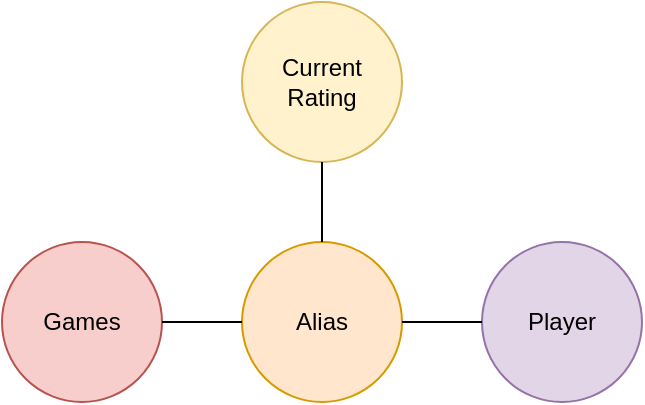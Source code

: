<mxfile>
    <diagram id="EQRQ3IdOEyXmHRYxrw7s" name="High Level Model">
        <mxGraphModel dx="763" dy="849" grid="1" gridSize="10" guides="1" tooltips="1" connect="1" arrows="1" fold="1" page="1" pageScale="1" pageWidth="850" pageHeight="1100" math="0" shadow="0">
            <root>
                <mxCell id="0"/>
                <mxCell id="1" parent="0"/>
                <mxCell id="ahVJ65kF15WfOiXEWKMr-1" value="Alias" style="ellipse;whiteSpace=wrap;html=1;aspect=fixed;labelBorderColor=none;fillColor=#ffe6cc;strokeColor=#d79b00;" parent="1" vertex="1">
                    <mxGeometry x="360" y="160" width="80" height="80" as="geometry"/>
                </mxCell>
                <mxCell id="ahVJ65kF15WfOiXEWKMr-2" value="Player" style="ellipse;whiteSpace=wrap;html=1;aspect=fixed;labelBorderColor=none;fillColor=#e1d5e7;strokeColor=#9673a6;" parent="1" vertex="1">
                    <mxGeometry x="480" y="160" width="80" height="80" as="geometry"/>
                </mxCell>
                <mxCell id="ahVJ65kF15WfOiXEWKMr-6" value="" style="endArrow=none;html=1;rounded=0;exitX=1;exitY=0.5;exitDx=0;exitDy=0;entryX=0;entryY=0.5;entryDx=0;entryDy=0;" parent="1" source="ahVJ65kF15WfOiXEWKMr-1" target="ahVJ65kF15WfOiXEWKMr-2" edge="1">
                    <mxGeometry relative="1" as="geometry">
                        <mxPoint x="540" y="400" as="sourcePoint"/>
                        <mxPoint x="700" y="400" as="targetPoint"/>
                    </mxGeometry>
                </mxCell>
                <mxCell id="75uX6NlrLeCMS7MUgdRL-1" value="Current Rating" style="ellipse;whiteSpace=wrap;html=1;aspect=fixed;fillColor=#fff2cc;strokeColor=#d6b656;" parent="1" vertex="1">
                    <mxGeometry x="360" y="40" width="80" height="80" as="geometry"/>
                </mxCell>
                <mxCell id="75uX6NlrLeCMS7MUgdRL-2" value="" style="endArrow=none;html=1;rounded=0;exitX=0.5;exitY=0;exitDx=0;exitDy=0;entryX=0.5;entryY=1;entryDx=0;entryDy=0;" parent="1" source="ahVJ65kF15WfOiXEWKMr-1" target="75uX6NlrLeCMS7MUgdRL-1" edge="1">
                    <mxGeometry relative="1" as="geometry">
                        <mxPoint x="590" y="210" as="sourcePoint"/>
                        <mxPoint x="750" y="210" as="targetPoint"/>
                    </mxGeometry>
                </mxCell>
                <mxCell id="vxkt7GRDGy2-bQk9t3Sm-1" value="Games" style="ellipse;whiteSpace=wrap;html=1;aspect=fixed;fillColor=#f8cecc;strokeColor=#b85450;" parent="1" vertex="1">
                    <mxGeometry x="240" y="160" width="80" height="80" as="geometry"/>
                </mxCell>
                <mxCell id="vxkt7GRDGy2-bQk9t3Sm-2" value="" style="endArrow=none;html=1;exitX=1;exitY=0.5;exitDx=0;exitDy=0;entryX=0;entryY=0.5;entryDx=0;entryDy=0;" parent="1" source="vxkt7GRDGy2-bQk9t3Sm-1" target="ahVJ65kF15WfOiXEWKMr-1" edge="1">
                    <mxGeometry width="50" height="50" relative="1" as="geometry">
                        <mxPoint x="540" y="330" as="sourcePoint"/>
                        <mxPoint x="590" y="280" as="targetPoint"/>
                    </mxGeometry>
                </mxCell>
            </root>
        </mxGraphModel>
    </diagram>
    <diagram id="Z3fM4L8KaYH_9EWf1bJr" name="Alias">
        <mxGraphModel dx="1613" dy="849" grid="1" gridSize="10" guides="1" tooltips="1" connect="1" arrows="1" fold="1" page="1" pageScale="1" pageWidth="850" pageHeight="1100" math="0" shadow="0">
            <root>
                <mxCell id="0"/>
                <mxCell id="1" parent="0"/>
                <mxCell id="254" value="Alias" style="swimlane;whiteSpace=wrap;html=1;labelBorderColor=none;swimlaneFillColor=default;fillColor=#ffe6cc;strokeColor=#d79b00;" parent="1" vertex="1">
                    <mxGeometry x="-840" y="26" width="600" height="370" as="geometry"/>
                </mxCell>
                <mxCell id="361" value="Proper Name" style="swimlane;childLayout=stackLayout;horizontal=1;startSize=30;horizontalStack=0;rounded=1;fontSize=14;fontStyle=0;strokeWidth=2;resizeParent=0;resizeLast=1;shadow=0;dashed=0;align=center;labelBorderColor=none;fillColor=#ffe6cc;strokeColor=#d79b00;" parent="254" vertex="1">
                    <mxGeometry x="14" y="34" width="160" height="100" as="geometry"/>
                </mxCell>
                <mxCell id="362" value="proper_name_id (PK)&#10;alias_id (PK)&#10;proper_first_name&#10;proper_last_name" style="align=left;strokeColor=none;fillColor=none;spacingLeft=4;fontSize=12;verticalAlign=top;resizable=0;rotatable=0;part=1;labelBorderColor=none;" parent="361" vertex="1">
                    <mxGeometry y="30" width="160" height="70" as="geometry"/>
                </mxCell>
                <mxCell id="363" value="Handle Name" style="swimlane;childLayout=stackLayout;horizontal=1;startSize=30;horizontalStack=0;rounded=1;fontSize=14;fontStyle=0;strokeWidth=2;resizeParent=0;resizeLast=1;shadow=0;dashed=0;align=center;labelBorderColor=none;fillColor=#ffe6cc;strokeColor=#d79b00;" parent="254" vertex="1">
                    <mxGeometry x="14" y="150" width="160" height="97" as="geometry"/>
                </mxCell>
                <mxCell id="364" value="handle_id (PK)&#10;alias_id (PK, FK)&#10;handle_name&#10;handle_source_id" style="align=left;strokeColor=none;fillColor=none;spacingLeft=4;fontSize=12;verticalAlign=top;resizable=0;rotatable=0;part=1;labelBorderColor=none;" parent="363" vertex="1">
                    <mxGeometry y="30" width="160" height="67" as="geometry"/>
                </mxCell>
                <mxCell id="375" value="Handle Source" style="swimlane;childLayout=stackLayout;horizontal=1;startSize=30;horizontalStack=0;rounded=1;fontSize=14;fontStyle=0;strokeWidth=2;resizeParent=0;resizeLast=1;shadow=0;dashed=0;align=center;labelBorderColor=none;fillColor=#ffe6cc;strokeColor=#d79b00;" parent="254" vertex="1">
                    <mxGeometry x="14" y="281" width="160" height="70" as="geometry"/>
                </mxCell>
                <mxCell id="376" value="handle_source_id (PK)&#10;handle_source_name" style="align=left;strokeColor=none;fillColor=none;spacingLeft=4;fontSize=12;verticalAlign=top;resizable=0;rotatable=0;part=1;labelBorderColor=none;" parent="375" vertex="1">
                    <mxGeometry y="30" width="160" height="40" as="geometry"/>
                </mxCell>
                <mxCell id="349" value="Alias" style="swimlane;childLayout=stackLayout;horizontal=1;startSize=30;horizontalStack=0;rounded=1;fontSize=14;fontStyle=0;strokeWidth=2;resizeParent=0;resizeLast=1;shadow=0;dashed=0;align=center;labelBorderColor=none;fillColor=#ffe6cc;strokeColor=#d79b00;" parent="254" vertex="1">
                    <mxGeometry x="329" y="94" width="160" height="90" as="geometry"/>
                </mxCell>
                <mxCell id="350" value="alias_id (PK)&#10;player_id (PK, FK)&#10;alias_type_id (PK, FK)" style="align=left;strokeColor=none;fillColor=none;spacingLeft=4;fontSize=12;verticalAlign=top;resizable=0;rotatable=0;part=1;labelBorderColor=none;" parent="349" vertex="1">
                    <mxGeometry y="30" width="160" height="60" as="geometry"/>
                </mxCell>
                <mxCell id="owKvPPOLDn9EPrUHpkWQ-542" value="Alias Image" style="swimlane;childLayout=stackLayout;horizontal=1;startSize=30;horizontalStack=0;rounded=1;fontSize=14;fontStyle=0;strokeWidth=2;resizeParent=0;resizeLast=1;shadow=0;dashed=0;align=center;labelBorderColor=none;fillColor=#ffe6cc;strokeColor=#d79b00;" parent="254" vertex="1">
                    <mxGeometry x="224" y="275" width="160" height="72" as="geometry"/>
                </mxCell>
                <mxCell id="owKvPPOLDn9EPrUHpkWQ-543" value="alias_id&#10;alias_img_path" style="align=left;strokeColor=none;fillColor=none;spacingLeft=4;fontSize=12;verticalAlign=top;resizable=0;rotatable=0;part=1;labelBorderColor=none;" parent="owKvPPOLDn9EPrUHpkWQ-542" vertex="1">
                    <mxGeometry y="30" width="160" height="42" as="geometry"/>
                </mxCell>
                <mxCell id="owKvPPOLDn9EPrUHpkWQ-607" value="" style="endArrow=none;html=1;rounded=0;entryX=0.5;entryY=0;entryDx=0;entryDy=0;exitX=0.5;exitY=1;exitDx=0;exitDy=0;" parent="254" source="364" target="375" edge="1">
                    <mxGeometry relative="1" as="geometry">
                        <mxPoint x="250" y="450" as="sourcePoint"/>
                        <mxPoint x="410" y="450" as="targetPoint"/>
                    </mxGeometry>
                </mxCell>
                <mxCell id="347" value="Alias Type" style="swimlane;childLayout=stackLayout;horizontal=1;startSize=30;horizontalStack=0;rounded=1;fontSize=14;fontStyle=0;strokeWidth=2;resizeParent=0;resizeLast=1;shadow=0;dashed=0;align=center;labelBorderColor=none;fillColor=#ffe6cc;strokeColor=#d79b00;" parent="254" vertex="1">
                    <mxGeometry x="424" y="271" width="160" height="80" as="geometry"/>
                </mxCell>
                <mxCell id="348" value="alias_type_id (PK)&#10;alias_type_name&#10;" style="align=left;strokeColor=none;fillColor=none;spacingLeft=4;fontSize=12;verticalAlign=top;resizable=0;rotatable=0;part=1;labelBorderColor=none;" parent="347" vertex="1">
                    <mxGeometry y="30" width="160" height="50" as="geometry"/>
                </mxCell>
                <mxCell id="v_5HvFFuXIRl04NzrVby-467" value="" style="endArrow=none;html=1;rounded=0;exitX=1;exitY=0.25;exitDx=0;exitDy=0;entryX=0;entryY=0.5;entryDx=0;entryDy=0;" parent="254" source="362" target="350" edge="1">
                    <mxGeometry relative="1" as="geometry">
                        <mxPoint x="365" y="204" as="sourcePoint"/>
                        <mxPoint x="525" y="204" as="targetPoint"/>
                        <Array as="points">
                            <mxPoint x="285" y="82"/>
                            <mxPoint x="285" y="154"/>
                        </Array>
                    </mxGeometry>
                </mxCell>
                <mxCell id="v_5HvFFuXIRl04NzrVby-482" value="" style="endArrow=none;html=1;rounded=0;exitX=1;exitY=0.5;exitDx=0;exitDy=0;entryX=0;entryY=0.5;entryDx=0;entryDy=0;" parent="254" source="364" target="350" edge="1">
                    <mxGeometry relative="1" as="geometry">
                        <mxPoint x="365" y="204" as="sourcePoint"/>
                        <mxPoint x="525" y="204" as="targetPoint"/>
                        <Array as="points">
                            <mxPoint x="285" y="214"/>
                            <mxPoint x="285" y="154"/>
                        </Array>
                    </mxGeometry>
                </mxCell>
                <mxCell id="v_5HvFFuXIRl04NzrVby-483" value="" style="endArrow=none;html=1;rounded=0;entryX=0.5;entryY=0;entryDx=0;entryDy=0;exitX=0.5;exitY=1;exitDx=0;exitDy=0;" parent="254" source="350" target="owKvPPOLDn9EPrUHpkWQ-542" edge="1">
                    <mxGeometry relative="1" as="geometry">
                        <mxPoint x="165" y="254" as="sourcePoint"/>
                        <mxPoint x="325" y="254" as="targetPoint"/>
                        <Array as="points">
                            <mxPoint x="410" y="244"/>
                            <mxPoint x="305" y="244"/>
                        </Array>
                    </mxGeometry>
                </mxCell>
                <mxCell id="v_5HvFFuXIRl04NzrVby-484" value="" style="endArrow=none;html=1;rounded=0;entryX=0.5;entryY=0;entryDx=0;entryDy=0;exitX=0.5;exitY=1;exitDx=0;exitDy=0;" parent="254" source="350" target="347" edge="1">
                    <mxGeometry relative="1" as="geometry">
                        <mxPoint x="165" y="254" as="sourcePoint"/>
                        <mxPoint x="325" y="254" as="targetPoint"/>
                        <Array as="points">
                            <mxPoint x="410" y="244"/>
                            <mxPoint x="505" y="244"/>
                        </Array>
                    </mxGeometry>
                </mxCell>
                <mxCell id="owKvPPOLDn9EPrUHpkWQ-695" value="Player" style="ellipse;whiteSpace=wrap;html=1;aspect=fixed;labelBorderColor=none;fillColor=#e1d5e7;strokeColor=#9673a6;" parent="1" vertex="1">
                    <mxGeometry x="-120" y="80" width="80" height="80" as="geometry"/>
                </mxCell>
                <mxCell id="TbUyYdpJonragDdVcx6E-466" value="Current Rating" style="ellipse;whiteSpace=wrap;html=1;aspect=fixed;fillColor=#fff2cc;strokeColor=#d6b656;" parent="1" vertex="1">
                    <mxGeometry x="-120" y="200" width="80" height="80" as="geometry"/>
                </mxCell>
                <mxCell id="v_5HvFFuXIRl04NzrVby-485" value="" style="endArrow=none;html=1;rounded=0;entryX=0;entryY=0.5;entryDx=0;entryDy=0;exitX=1;exitY=0.5;exitDx=0;exitDy=0;" parent="1" source="350" target="owKvPPOLDn9EPrUHpkWQ-695" edge="1">
                    <mxGeometry relative="1" as="geometry">
                        <mxPoint x="-620" y="270" as="sourcePoint"/>
                        <mxPoint x="-460" y="270" as="targetPoint"/>
                        <Array as="points">
                            <mxPoint x="-180" y="180"/>
                            <mxPoint x="-180" y="120"/>
                        </Array>
                    </mxGeometry>
                </mxCell>
                <mxCell id="v_5HvFFuXIRl04NzrVby-487" value="" style="endArrow=none;html=1;rounded=0;entryX=0;entryY=0.5;entryDx=0;entryDy=0;exitX=1;exitY=0.5;exitDx=0;exitDy=0;" parent="1" source="350" target="TbUyYdpJonragDdVcx6E-466" edge="1">
                    <mxGeometry relative="1" as="geometry">
                        <mxPoint x="-620" y="270" as="sourcePoint"/>
                        <mxPoint x="-460" y="270" as="targetPoint"/>
                        <Array as="points">
                            <mxPoint x="-180" y="180"/>
                            <mxPoint x="-180" y="240"/>
                        </Array>
                    </mxGeometry>
                </mxCell>
            </root>
        </mxGraphModel>
    </diagram>
    <diagram name="Current Rating" id="vmAqCJuogV1vJBljSVPh">
        <mxGraphModel dx="988" dy="849" grid="1" gridSize="10" guides="1" tooltips="1" connect="1" arrows="1" fold="1" page="1" pageScale="1" pageWidth="850" pageHeight="1100" math="0" shadow="0">
            <root>
                <mxCell id="feC3zABJMTbZ6vrxUANg-0"/>
                <mxCell id="feC3zABJMTbZ6vrxUANg-1" parent="feC3zABJMTbZ6vrxUANg-0"/>
                <mxCell id="uYh51CDvto48TjhyABTC-0" value="Current Rating" style="swimlane;whiteSpace=wrap;html=1;fillColor=#fff2cc;strokeColor=#d6b656;swimlaneFillColor=default;" parent="feC3zABJMTbZ6vrxUANg-1" vertex="1">
                    <mxGeometry x="1080" y="40" width="450" height="310" as="geometry"/>
                </mxCell>
                <mxCell id="IKOAZYbKuyzVhrO0zug2-2" value="Current Rating" style="swimlane;childLayout=stackLayout;horizontal=1;startSize=30;horizontalStack=0;rounded=1;fontSize=14;fontStyle=0;strokeWidth=2;resizeParent=0;resizeLast=1;shadow=0;dashed=0;align=center;labelBorderColor=none;fillColor=#fff2cc;strokeColor=#d6b656;" parent="uYh51CDvto48TjhyABTC-0" vertex="1">
                    <mxGeometry x="10" y="40" width="180" height="130" as="geometry"/>
                </mxCell>
                <mxCell id="IKOAZYbKuyzVhrO0zug2-3" value="current_rating_id (PK)&#10;alias_id (PK, FK)&#10;current_rating_type_id&#10;current_rating_value&#10;current_rating_update_type_id&#10;current_rating_update_datetime" style="align=left;strokeColor=none;fillColor=none;spacingLeft=4;fontSize=12;verticalAlign=top;resizable=0;rotatable=0;part=1;labelBorderColor=none;" parent="IKOAZYbKuyzVhrO0zug2-2" vertex="1">
                    <mxGeometry y="30" width="180" height="100" as="geometry"/>
                </mxCell>
                <mxCell id="IKOAZYbKuyzVhrO0zug2-9" value="CurrentRating Update Type" style="swimlane;childLayout=stackLayout;horizontal=1;startSize=30;horizontalStack=0;rounded=1;fontSize=14;fontStyle=0;strokeWidth=2;resizeParent=0;resizeLast=1;shadow=0;dashed=0;align=center;labelBorderColor=none;fillColor=#fff2cc;strokeColor=#d6b656;" parent="uYh51CDvto48TjhyABTC-0" vertex="1">
                    <mxGeometry x="240" y="80" width="200" height="70" as="geometry"/>
                </mxCell>
                <mxCell id="IKOAZYbKuyzVhrO0zug2-10" value="rating_update_type_id&#10;ratind_update_type_name&#10;" style="align=left;strokeColor=none;fillColor=none;spacingLeft=4;fontSize=12;verticalAlign=top;resizable=0;rotatable=0;part=1;labelBorderColor=none;" parent="IKOAZYbKuyzVhrO0zug2-9" vertex="1">
                    <mxGeometry y="30" width="200" height="40" as="geometry"/>
                </mxCell>
                <mxCell id="IKOAZYbKuyzVhrO0zug2-7" value="Current Rating Type" style="swimlane;childLayout=stackLayout;horizontal=1;startSize=30;horizontalStack=0;rounded=1;fontSize=14;fontStyle=0;strokeWidth=2;resizeParent=0;resizeLast=1;shadow=0;dashed=0;align=center;labelBorderColor=none;fillColor=#fff2cc;strokeColor=#d6b656;" parent="uYh51CDvto48TjhyABTC-0" vertex="1">
                    <mxGeometry x="20" y="220" width="160" height="70" as="geometry"/>
                </mxCell>
                <mxCell id="IKOAZYbKuyzVhrO0zug2-8" value="rating_type_id&#10;rating_type_name" style="align=left;strokeColor=none;fillColor=none;spacingLeft=4;fontSize=12;verticalAlign=top;resizable=0;rotatable=0;part=1;labelBorderColor=none;" parent="IKOAZYbKuyzVhrO0zug2-7" vertex="1">
                    <mxGeometry y="30" width="160" height="40" as="geometry"/>
                </mxCell>
                <mxCell id="Vqa33I1sNbURaeNk3oaS-0" value="" style="endArrow=none;html=1;rounded=0;entryX=0;entryY=0.25;entryDx=0;entryDy=0;exitX=1;exitY=0.5;exitDx=0;exitDy=0;" parent="uYh51CDvto48TjhyABTC-0" source="IKOAZYbKuyzVhrO0zug2-3" target="IKOAZYbKuyzVhrO0zug2-10" edge="1">
                    <mxGeometry relative="1" as="geometry">
                        <mxPoint x="270" y="230" as="sourcePoint"/>
                        <mxPoint x="430" y="230" as="targetPoint"/>
                    </mxGeometry>
                </mxCell>
                <mxCell id="Vqa33I1sNbURaeNk3oaS-1" value="" style="endArrow=none;html=1;rounded=0;entryX=0.5;entryY=0;entryDx=0;entryDy=0;exitX=0.5;exitY=1;exitDx=0;exitDy=0;" parent="uYh51CDvto48TjhyABTC-0" source="IKOAZYbKuyzVhrO0zug2-3" target="IKOAZYbKuyzVhrO0zug2-7" edge="1">
                    <mxGeometry relative="1" as="geometry">
                        <mxPoint x="270" y="230" as="sourcePoint"/>
                        <mxPoint x="430" y="230" as="targetPoint"/>
                    </mxGeometry>
                </mxCell>
                <mxCell id="bRO0vtCpbkJ5svx-4ACC-0" value="Alias" style="ellipse;whiteSpace=wrap;html=1;aspect=fixed;fillColor=#ffe6cc;strokeColor=#d79b00;" parent="feC3zABJMTbZ6vrxUANg-1" vertex="1">
                    <mxGeometry x="920" y="120" width="80" height="80" as="geometry"/>
                </mxCell>
                <mxCell id="bRO0vtCpbkJ5svx-4ACC-1" value="" style="endArrow=none;html=1;rounded=0;entryX=0;entryY=0.5;entryDx=0;entryDy=0;exitX=1;exitY=0.5;exitDx=0;exitDy=0;" parent="feC3zABJMTbZ6vrxUANg-1" source="bRO0vtCpbkJ5svx-4ACC-0" target="IKOAZYbKuyzVhrO0zug2-3" edge="1">
                    <mxGeometry relative="1" as="geometry">
                        <mxPoint x="1200" y="350" as="sourcePoint"/>
                        <mxPoint x="1360" y="350" as="targetPoint"/>
                    </mxGeometry>
                </mxCell>
            </root>
        </mxGraphModel>
    </diagram>
    <diagram id="bhh4FkwWOIghbWMBfxlo" name="Game">
        <mxGraphModel dx="1671" dy="772" grid="1" gridSize="10" guides="1" tooltips="1" connect="1" arrows="1" fold="1" page="1" pageScale="1" pageWidth="850" pageHeight="1100" math="0" shadow="0">
            <root>
                <mxCell id="0"/>
                <mxCell id="1" parent="0"/>
                <mxCell id="wVm4XnnzG5IfNeauhPvM-1" value="Game" style="swimlane;whiteSpace=wrap;html=1;fillColor=#f8cecc;strokeColor=#b85450;swimlaneFillColor=default;" parent="1" vertex="1">
                    <mxGeometry x="190" y="40" width="460" height="410" as="geometry"/>
                </mxCell>
                <mxCell id="wVm4XnnzG5IfNeauhPvM-2" value="Game" style="swimlane;childLayout=stackLayout;horizontal=1;startSize=30;horizontalStack=0;rounded=1;fontSize=14;fontStyle=0;strokeWidth=2;resizeParent=0;resizeLast=1;shadow=0;dashed=0;align=center;fillColor=#f8cecc;strokeColor=#b85450;" parent="wVm4XnnzG5IfNeauhPvM-1" vertex="1">
                    <mxGeometry x="27" y="42" width="160" height="188" as="geometry"/>
                </mxCell>
                <mxCell id="wVm4XnnzG5IfNeauhPvM-3" value="game_id (PK)&#10;game_white_alias_id&#10;game_white_rating&#10;game_black_alias_id&#10;game_black_rating&#10;result_id (FK)&#10;metadata_set_id (FK)&#10;eco_id&#10;game_pgn_path" style="align=left;strokeColor=none;fillColor=none;spacingLeft=4;fontSize=12;verticalAlign=top;resizable=0;rotatable=0;part=1;" parent="wVm4XnnzG5IfNeauhPvM-2" vertex="1">
                    <mxGeometry y="30" width="160" height="158" as="geometry"/>
                </mxCell>
                <mxCell id="iBt2-Yo8hQnapHBx-OGb-1" value="Metadata" style="swimlane;childLayout=stackLayout;horizontal=1;startSize=30;horizontalStack=0;rounded=1;fontSize=14;fontStyle=0;strokeWidth=2;resizeParent=0;resizeLast=1;shadow=0;dashed=0;align=center;fillColor=#f8cecc;strokeColor=#b85450;" parent="wVm4XnnzG5IfNeauhPvM-1" vertex="1">
                    <mxGeometry x="255" y="67" width="160" height="89" as="geometry"/>
                </mxCell>
                <mxCell id="iBt2-Yo8hQnapHBx-OGb-2" value="metadata_id&#10;metadata_type_id&#10;metadata_value" style="align=left;strokeColor=none;fillColor=none;spacingLeft=4;fontSize=12;verticalAlign=top;resizable=0;rotatable=0;part=1;" parent="iBt2-Yo8hQnapHBx-OGb-1" vertex="1">
                    <mxGeometry y="30" width="160" height="59" as="geometry"/>
                </mxCell>
                <mxCell id="UJYC0FxTfmIuKqCC3rUQ-7" value="Metadata Type" style="swimlane;childLayout=stackLayout;horizontal=1;startSize=30;horizontalStack=0;rounded=1;fontSize=14;fontStyle=0;strokeWidth=2;resizeParent=0;resizeLast=1;shadow=0;dashed=0;align=center;fillColor=#f8cecc;strokeColor=#b85450;" parent="wVm4XnnzG5IfNeauhPvM-1" vertex="1">
                    <mxGeometry x="255" y="195" width="160" height="70" as="geometry"/>
                </mxCell>
                <mxCell id="UJYC0FxTfmIuKqCC3rUQ-8" value="metadata_type_id (PK)&#10;metadata_type_name" style="align=left;strokeColor=none;fillColor=none;spacingLeft=4;fontSize=12;verticalAlign=top;resizable=0;rotatable=0;part=1;" parent="UJYC0FxTfmIuKqCC3rUQ-7" vertex="1">
                    <mxGeometry y="30" width="160" height="40" as="geometry"/>
                </mxCell>
                <mxCell id="UJYC0FxTfmIuKqCC3rUQ-10" value="Result" style="swimlane;childLayout=stackLayout;horizontal=1;startSize=30;horizontalStack=0;rounded=1;fontSize=14;fontStyle=0;strokeWidth=2;resizeParent=0;resizeLast=1;shadow=0;dashed=0;align=center;fillColor=#f8cecc;strokeColor=#b85450;" parent="wVm4XnnzG5IfNeauhPvM-1" vertex="1">
                    <mxGeometry x="27" y="290" width="160" height="90" as="geometry"/>
                </mxCell>
                <mxCell id="UJYC0FxTfmIuKqCC3rUQ-11" value="result_id&#10;result_type_id&#10;result_value" style="align=left;strokeColor=none;fillColor=none;spacingLeft=4;fontSize=12;verticalAlign=top;resizable=0;rotatable=0;part=1;" parent="UJYC0FxTfmIuKqCC3rUQ-10" vertex="1">
                    <mxGeometry y="30" width="160" height="60" as="geometry"/>
                </mxCell>
                <mxCell id="UJYC0FxTfmIuKqCC3rUQ-12" value="Result Type" style="swimlane;childLayout=stackLayout;horizontal=1;startSize=30;horizontalStack=0;rounded=1;fontSize=14;fontStyle=0;strokeWidth=2;resizeParent=0;resizeLast=1;shadow=0;dashed=0;align=center;fillColor=#f8cecc;strokeColor=#b85450;" parent="wVm4XnnzG5IfNeauhPvM-1" vertex="1">
                    <mxGeometry x="255" y="300" width="160" height="70" as="geometry"/>
                </mxCell>
                <mxCell id="UJYC0FxTfmIuKqCC3rUQ-13" value="result_type_id&#10;result_type_value" style="align=left;strokeColor=none;fillColor=none;spacingLeft=4;fontSize=12;verticalAlign=top;resizable=0;rotatable=0;part=1;" parent="UJYC0FxTfmIuKqCC3rUQ-12" vertex="1">
                    <mxGeometry y="30" width="160" height="40" as="geometry"/>
                </mxCell>
                <mxCell id="gwxKLUX4AF4D-8-SD5Li-4" value="" style="endArrow=none;html=1;rounded=0;exitX=0.5;exitY=1;exitDx=0;exitDy=0;entryX=0.5;entryY=0;entryDx=0;entryDy=0;" edge="1" parent="wVm4XnnzG5IfNeauhPvM-1" source="wVm4XnnzG5IfNeauhPvM-3" target="UJYC0FxTfmIuKqCC3rUQ-10">
                    <mxGeometry relative="1" as="geometry">
                        <mxPoint x="360" y="370" as="sourcePoint"/>
                        <mxPoint x="520" y="370" as="targetPoint"/>
                    </mxGeometry>
                </mxCell>
                <mxCell id="gwxKLUX4AF4D-8-SD5Li-6" value="" style="endArrow=none;html=1;rounded=0;entryX=0;entryY=0.5;entryDx=0;entryDy=0;exitX=1;exitY=0.5;exitDx=0;exitDy=0;" edge="1" parent="wVm4XnnzG5IfNeauhPvM-1" source="UJYC0FxTfmIuKqCC3rUQ-11" target="UJYC0FxTfmIuKqCC3rUQ-13">
                    <mxGeometry relative="1" as="geometry">
                        <mxPoint x="360" y="370" as="sourcePoint"/>
                        <mxPoint x="520" y="370" as="targetPoint"/>
                    </mxGeometry>
                </mxCell>
                <mxCell id="gwxKLUX4AF4D-8-SD5Li-10" value="" style="endArrow=none;html=1;rounded=0;entryX=0.5;entryY=1;entryDx=0;entryDy=0;" edge="1" parent="wVm4XnnzG5IfNeauhPvM-1" source="UJYC0FxTfmIuKqCC3rUQ-7" target="iBt2-Yo8hQnapHBx-OGb-2">
                    <mxGeometry relative="1" as="geometry">
                        <mxPoint x="310" y="360" as="sourcePoint"/>
                        <mxPoint x="470" y="360" as="targetPoint"/>
                    </mxGeometry>
                </mxCell>
                <mxCell id="g3J-TfB6dLD3nfQaPOLD-2" value="" style="endArrow=none;html=1;rounded=0;exitX=1;exitY=0.25;exitDx=0;exitDy=0;entryX=0;entryY=0.25;entryDx=0;entryDy=0;" edge="1" parent="wVm4XnnzG5IfNeauhPvM-1" source="wVm4XnnzG5IfNeauhPvM-3" target="iBt2-Yo8hQnapHBx-OGb-2">
                    <mxGeometry relative="1" as="geometry">
                        <mxPoint x="50" y="150" as="sourcePoint"/>
                        <mxPoint x="210" y="150" as="targetPoint"/>
                    </mxGeometry>
                </mxCell>
                <mxCell id="gwxKLUX4AF4D-8-SD5Li-11" value="Alias" style="ellipse;whiteSpace=wrap;html=1;aspect=fixed;fillColor=#ffe6cc;strokeColor=#d79b00;" vertex="1" parent="1">
                    <mxGeometry x="40" y="112" width="80" height="80" as="geometry"/>
                </mxCell>
                <mxCell id="Hv29QWac1P1zUt8wpBQh-1" value="" style="endArrow=none;html=1;exitX=1;exitY=0.5;exitDx=0;exitDy=0;entryX=0;entryY=0.25;entryDx=0;entryDy=0;" edge="1" parent="1" source="gwxKLUX4AF4D-8-SD5Li-11" target="wVm4XnnzG5IfNeauhPvM-3">
                    <mxGeometry width="50" height="50" relative="1" as="geometry">
                        <mxPoint x="400" y="210" as="sourcePoint"/>
                        <mxPoint x="450" y="160" as="targetPoint"/>
                    </mxGeometry>
                </mxCell>
            </root>
        </mxGraphModel>
    </diagram>
    <diagram id="_Ly3829CffByuWVP00hY" name="Moves">
        <mxGraphModel dx="1838" dy="849" grid="1" gridSize="10" guides="1" tooltips="1" connect="1" arrows="1" fold="1" page="1" pageScale="1" pageWidth="850" pageHeight="1100" math="0" shadow="0">
            <root>
                <mxCell id="0"/>
                <mxCell id="1" parent="0"/>
                <mxCell id="MGvQWJiY-sbY8pfP-4eX-1" value="Moves" style="swimlane;whiteSpace=wrap;html=1;fillColor=#d5e8d4;strokeColor=#82b366;swimlaneFillColor=default;" vertex="1" parent="1">
                    <mxGeometry x="40" y="40" width="760" height="640" as="geometry"/>
                </mxCell>
                <mxCell id="bST1q9n4iZkFXweX3thb-1" value="Move" style="swimlane;childLayout=stackLayout;horizontal=1;startSize=30;horizontalStack=0;rounded=1;fontSize=14;fontStyle=0;strokeWidth=2;resizeParent=0;resizeLast=1;shadow=0;dashed=0;align=center;fillColor=#d5e8d4;strokeColor=#82b366;" vertex="1" parent="MGvQWJiY-sbY8pfP-4eX-1">
                    <mxGeometry x="25" y="37.5" width="160" height="132.5" as="geometry"/>
                </mxCell>
                <mxCell id="bST1q9n4iZkFXweX3thb-2" value="game_id (PK)&#10;move_id (PK)&#10;move_number&#10;is_white_active&#10;fen_id&#10;annotation_id&#10;" style="align=left;strokeColor=none;fillColor=none;spacingLeft=4;fontSize=12;verticalAlign=top;resizable=0;rotatable=0;part=1;" vertex="1" parent="bST1q9n4iZkFXweX3thb-1">
                    <mxGeometry y="30" width="160" height="102.5" as="geometry"/>
                </mxCell>
                <mxCell id="D8gqENKSvceDN-XoMOH4-1" value="Fen" style="swimlane;childLayout=stackLayout;horizontal=1;startSize=30;horizontalStack=0;rounded=1;fontSize=14;fontStyle=0;strokeWidth=2;resizeParent=0;resizeLast=1;shadow=0;dashed=0;align=center;fillColor=#d5e8d4;strokeColor=#82b366;" vertex="1" parent="MGvQWJiY-sbY8pfP-4eX-1">
                    <mxGeometry x="335" y="37.5" width="160" height="112.5" as="geometry"/>
                </mxCell>
                <mxCell id="D8gqENKSvceDN-XoMOH4-2" value="fen_id (PK)&#10;fen_string&#10;fen_sha512&#10;fen_material_count&#10;material_set_id" style="align=left;strokeColor=none;fillColor=none;spacingLeft=4;fontSize=12;verticalAlign=top;resizable=0;rotatable=0;part=1;" vertex="1" parent="D8gqENKSvceDN-XoMOH4-1">
                    <mxGeometry y="30" width="160" height="82.5" as="geometry"/>
                </mxCell>
                <mxCell id="D8gqENKSvceDN-XoMOH4-3" value="Annotation" style="swimlane;childLayout=stackLayout;horizontal=1;startSize=30;horizontalStack=0;rounded=1;fontSize=14;fontStyle=0;strokeWidth=2;resizeParent=0;resizeLast=1;shadow=0;dashed=0;align=center;fillColor=#d5e8d4;strokeColor=#82b366;" vertex="1" parent="MGvQWJiY-sbY8pfP-4eX-1">
                    <mxGeometry x="12.5" y="230" width="185" height="120" as="geometry"/>
                </mxCell>
                <mxCell id="D8gqENKSvceDN-XoMOH4-4" value="annotation_id (PK)&#10;annotation_version (PK)&#10;annotation_text_path&#10;annotation_move_symbol_id&#10;annotation_position_symbol_id&#10;" style="align=left;strokeColor=none;fillColor=none;spacingLeft=4;fontSize=12;verticalAlign=top;resizable=0;rotatable=0;part=1;" vertex="1" parent="D8gqENKSvceDN-XoMOH4-3">
                    <mxGeometry y="30" width="185" height="90" as="geometry"/>
                </mxCell>
                <mxCell id="D8gqENKSvceDN-XoMOH4-8" value="Material" style="swimlane;childLayout=stackLayout;horizontal=1;startSize=30;horizontalStack=0;rounded=1;fontSize=14;fontStyle=0;strokeWidth=2;resizeParent=0;resizeLast=1;shadow=0;dashed=0;align=center;fillColor=#d5e8d4;strokeColor=#82b366;" vertex="1" parent="MGvQWJiY-sbY8pfP-4eX-1">
                    <mxGeometry x="540" y="37.5" width="160" height="82.5" as="geometry"/>
                </mxCell>
                <mxCell id="D8gqENKSvceDN-XoMOH4-9" value="material_set_id (PK, FK)&#10;piece_id (PK)&#10;board_location_id" style="align=left;strokeColor=none;fillColor=none;spacingLeft=4;fontSize=12;verticalAlign=top;resizable=0;rotatable=0;part=1;" vertex="1" parent="D8gqENKSvceDN-XoMOH4-8">
                    <mxGeometry y="30" width="160" height="52.5" as="geometry"/>
                </mxCell>
                <mxCell id="D8gqENKSvceDN-XoMOH4-10" value="Entity" style="swimlane;childLayout=stackLayout;horizontal=1;startSize=30;horizontalStack=0;rounded=1;fontSize=14;fontStyle=0;strokeWidth=2;resizeParent=0;resizeLast=1;shadow=0;dashed=0;align=center;" vertex="1" parent="1">
                    <mxGeometry x="460" y="380" width="160" height="120" as="geometry"/>
                </mxCell>
                <mxCell id="D8gqENKSvceDN-XoMOH4-11" value="+Attribute1&#10;+Attribute2&#10;+Attribute3" style="align=left;strokeColor=none;fillColor=none;spacingLeft=4;fontSize=12;verticalAlign=top;resizable=0;rotatable=0;part=1;" vertex="1" parent="D8gqENKSvceDN-XoMOH4-10">
                    <mxGeometry y="30" width="160" height="90" as="geometry"/>
                </mxCell>
            </root>
        </mxGraphModel>
    </diagram>
</mxfile>